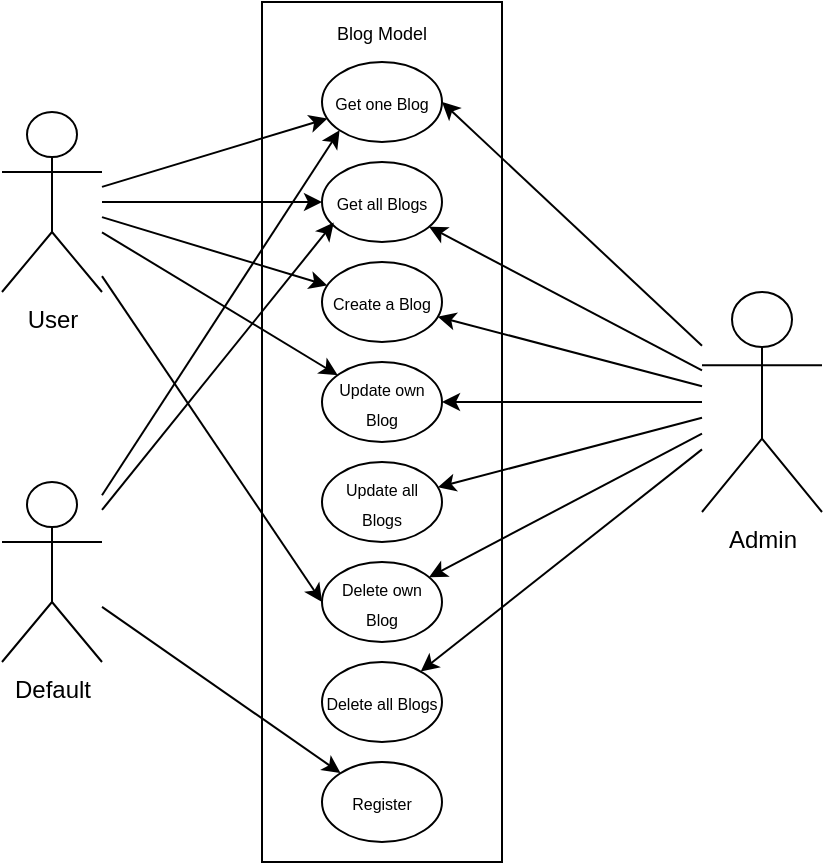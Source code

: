 <mxfile version="21.2.8" type="device">
  <diagram name="Seite-1" id="lnVqoHQT0EDnG5JcWjbf">
    <mxGraphModel dx="949" dy="558" grid="1" gridSize="10" guides="1" tooltips="1" connect="1" arrows="1" fold="1" page="1" pageScale="1" pageWidth="827" pageHeight="1169" math="0" shadow="0">
      <root>
        <mxCell id="0" />
        <mxCell id="1" parent="0" />
        <mxCell id="g4bbY_tCoJII2hfVG5o_-1" value="User" style="shape=umlActor;verticalLabelPosition=bottom;verticalAlign=top;html=1;outlineConnect=0;" parent="1" vertex="1">
          <mxGeometry x="280" y="445" width="50" height="90" as="geometry" />
        </mxCell>
        <mxCell id="g4bbY_tCoJII2hfVG5o_-2" value="Admin" style="shape=umlActor;verticalLabelPosition=bottom;verticalAlign=top;html=1;outlineConnect=0;" parent="1" vertex="1">
          <mxGeometry x="630" y="535" width="60" height="110" as="geometry" />
        </mxCell>
        <mxCell id="g4bbY_tCoJII2hfVG5o_-3" value="Default" style="shape=umlActor;verticalLabelPosition=bottom;verticalAlign=top;html=1;outlineConnect=0;" parent="1" vertex="1">
          <mxGeometry x="280" y="630" width="50" height="90" as="geometry" />
        </mxCell>
        <mxCell id="g4bbY_tCoJII2hfVG5o_-9" value="" style="rounded=0;whiteSpace=wrap;html=1;" parent="1" vertex="1">
          <mxGeometry x="410" y="390" width="120" height="430" as="geometry" />
        </mxCell>
        <mxCell id="g4bbY_tCoJII2hfVG5o_-10" value="&lt;font style=&quot;font-size: 9px;&quot;&gt;Blog Model&lt;/font&gt;" style="text;html=1;strokeColor=none;fillColor=none;align=center;verticalAlign=middle;whiteSpace=wrap;rounded=0;" parent="1" vertex="1">
          <mxGeometry x="435" y="390" width="70" height="30" as="geometry" />
        </mxCell>
        <mxCell id="g4bbY_tCoJII2hfVG5o_-12" value="&lt;font style=&quot;font-size: 8px;&quot;&gt;Get one Blog&lt;/font&gt;" style="ellipse;whiteSpace=wrap;html=1;" parent="1" vertex="1">
          <mxGeometry x="440" y="420" width="60" height="40" as="geometry" />
        </mxCell>
        <mxCell id="D_stbiY0OPx2m_ldvbbT-2" value="&lt;span style=&quot;font-size: 8px;&quot;&gt;Get all Blogs&lt;/span&gt;" style="ellipse;whiteSpace=wrap;html=1;" vertex="1" parent="1">
          <mxGeometry x="440" y="470" width="60" height="40" as="geometry" />
        </mxCell>
        <mxCell id="D_stbiY0OPx2m_ldvbbT-3" value="&lt;font style=&quot;font-size: 8px;&quot;&gt;Delete all Blogs&lt;/font&gt;" style="ellipse;whiteSpace=wrap;html=1;" vertex="1" parent="1">
          <mxGeometry x="440" y="720" width="60" height="40" as="geometry" />
        </mxCell>
        <mxCell id="D_stbiY0OPx2m_ldvbbT-5" value="&lt;font style=&quot;font-size: 8px;&quot;&gt;Update own Blog&lt;/font&gt;" style="ellipse;whiteSpace=wrap;html=1;" vertex="1" parent="1">
          <mxGeometry x="440" y="570" width="60" height="40" as="geometry" />
        </mxCell>
        <mxCell id="D_stbiY0OPx2m_ldvbbT-6" value="&lt;font style=&quot;font-size: 8px;&quot;&gt;Update all Blogs&lt;/font&gt;" style="ellipse;whiteSpace=wrap;html=1;" vertex="1" parent="1">
          <mxGeometry x="440" y="620" width="60" height="40" as="geometry" />
        </mxCell>
        <mxCell id="D_stbiY0OPx2m_ldvbbT-7" value="&lt;font style=&quot;font-size: 8px;&quot;&gt;Create a Blog&lt;/font&gt;" style="ellipse;whiteSpace=wrap;html=1;" vertex="1" parent="1">
          <mxGeometry x="440" y="520" width="60" height="40" as="geometry" />
        </mxCell>
        <mxCell id="D_stbiY0OPx2m_ldvbbT-9" value="&lt;font style=&quot;font-size: 8px;&quot;&gt;Delete own Blog&lt;/font&gt;" style="ellipse;whiteSpace=wrap;html=1;" vertex="1" parent="1">
          <mxGeometry x="440" y="670" width="60" height="40" as="geometry" />
        </mxCell>
        <mxCell id="D_stbiY0OPx2m_ldvbbT-12" value="&lt;font style=&quot;font-size: 8px;&quot;&gt;Register&lt;/font&gt;" style="ellipse;whiteSpace=wrap;html=1;" vertex="1" parent="1">
          <mxGeometry x="440" y="770" width="60" height="40" as="geometry" />
        </mxCell>
        <mxCell id="D_stbiY0OPx2m_ldvbbT-14" value="" style="endArrow=classic;html=1;rounded=0;entryX=0;entryY=1;entryDx=0;entryDy=0;" edge="1" parent="1" source="g4bbY_tCoJII2hfVG5o_-3" target="g4bbY_tCoJII2hfVG5o_-12">
          <mxGeometry width="50" height="50" relative="1" as="geometry">
            <mxPoint x="570" y="600" as="sourcePoint" />
            <mxPoint x="620" y="550" as="targetPoint" />
          </mxGeometry>
        </mxCell>
        <mxCell id="D_stbiY0OPx2m_ldvbbT-15" value="" style="endArrow=classic;html=1;rounded=0;entryX=0.098;entryY=0.757;entryDx=0;entryDy=0;entryPerimeter=0;" edge="1" parent="1" source="g4bbY_tCoJII2hfVG5o_-3" target="D_stbiY0OPx2m_ldvbbT-2">
          <mxGeometry width="50" height="50" relative="1" as="geometry">
            <mxPoint x="540" y="640" as="sourcePoint" />
            <mxPoint x="590" y="590" as="targetPoint" />
          </mxGeometry>
        </mxCell>
        <mxCell id="D_stbiY0OPx2m_ldvbbT-16" value="" style="endArrow=classic;html=1;rounded=0;" edge="1" parent="1" source="g4bbY_tCoJII2hfVG5o_-3" target="D_stbiY0OPx2m_ldvbbT-12">
          <mxGeometry width="50" height="50" relative="1" as="geometry">
            <mxPoint x="540" y="640" as="sourcePoint" />
            <mxPoint x="590" y="590" as="targetPoint" />
          </mxGeometry>
        </mxCell>
        <mxCell id="D_stbiY0OPx2m_ldvbbT-17" value="" style="endArrow=classic;html=1;rounded=0;" edge="1" parent="1" source="g4bbY_tCoJII2hfVG5o_-1" target="g4bbY_tCoJII2hfVG5o_-12">
          <mxGeometry width="50" height="50" relative="1" as="geometry">
            <mxPoint x="540" y="640" as="sourcePoint" />
            <mxPoint x="590" y="590" as="targetPoint" />
          </mxGeometry>
        </mxCell>
        <mxCell id="D_stbiY0OPx2m_ldvbbT-18" value="" style="endArrow=classic;html=1;rounded=0;" edge="1" parent="1" source="g4bbY_tCoJII2hfVG5o_-1" target="D_stbiY0OPx2m_ldvbbT-2">
          <mxGeometry width="50" height="50" relative="1" as="geometry">
            <mxPoint x="540" y="640" as="sourcePoint" />
            <mxPoint x="590" y="590" as="targetPoint" />
          </mxGeometry>
        </mxCell>
        <mxCell id="D_stbiY0OPx2m_ldvbbT-19" value="" style="endArrow=classic;html=1;rounded=0;" edge="1" parent="1" source="g4bbY_tCoJII2hfVG5o_-1" target="D_stbiY0OPx2m_ldvbbT-7">
          <mxGeometry width="50" height="50" relative="1" as="geometry">
            <mxPoint x="540" y="640" as="sourcePoint" />
            <mxPoint x="590" y="590" as="targetPoint" />
          </mxGeometry>
        </mxCell>
        <mxCell id="D_stbiY0OPx2m_ldvbbT-20" value="" style="endArrow=classic;html=1;rounded=0;" edge="1" parent="1" source="g4bbY_tCoJII2hfVG5o_-1" target="D_stbiY0OPx2m_ldvbbT-5">
          <mxGeometry width="50" height="50" relative="1" as="geometry">
            <mxPoint x="540" y="640" as="sourcePoint" />
            <mxPoint x="590" y="590" as="targetPoint" />
          </mxGeometry>
        </mxCell>
        <mxCell id="D_stbiY0OPx2m_ldvbbT-21" value="" style="endArrow=classic;html=1;rounded=0;entryX=0;entryY=0.5;entryDx=0;entryDy=0;" edge="1" parent="1" source="g4bbY_tCoJII2hfVG5o_-1" target="D_stbiY0OPx2m_ldvbbT-9">
          <mxGeometry width="50" height="50" relative="1" as="geometry">
            <mxPoint x="540" y="640" as="sourcePoint" />
            <mxPoint x="590" y="590" as="targetPoint" />
          </mxGeometry>
        </mxCell>
        <mxCell id="D_stbiY0OPx2m_ldvbbT-22" value="" style="endArrow=classic;html=1;rounded=0;entryX=1;entryY=0.5;entryDx=0;entryDy=0;" edge="1" parent="1" source="g4bbY_tCoJII2hfVG5o_-2" target="g4bbY_tCoJII2hfVG5o_-12">
          <mxGeometry width="50" height="50" relative="1" as="geometry">
            <mxPoint x="540" y="640" as="sourcePoint" />
            <mxPoint x="590" y="590" as="targetPoint" />
          </mxGeometry>
        </mxCell>
        <mxCell id="D_stbiY0OPx2m_ldvbbT-23" value="" style="endArrow=classic;html=1;rounded=0;" edge="1" parent="1" source="g4bbY_tCoJII2hfVG5o_-2" target="D_stbiY0OPx2m_ldvbbT-2">
          <mxGeometry width="50" height="50" relative="1" as="geometry">
            <mxPoint x="540" y="640" as="sourcePoint" />
            <mxPoint x="590" y="590" as="targetPoint" />
          </mxGeometry>
        </mxCell>
        <mxCell id="D_stbiY0OPx2m_ldvbbT-24" value="" style="endArrow=classic;html=1;rounded=0;" edge="1" parent="1" source="g4bbY_tCoJII2hfVG5o_-2" target="D_stbiY0OPx2m_ldvbbT-6">
          <mxGeometry width="50" height="50" relative="1" as="geometry">
            <mxPoint x="540" y="640" as="sourcePoint" />
            <mxPoint x="590" y="590" as="targetPoint" />
          </mxGeometry>
        </mxCell>
        <mxCell id="D_stbiY0OPx2m_ldvbbT-25" value="" style="endArrow=classic;html=1;rounded=0;" edge="1" parent="1" source="g4bbY_tCoJII2hfVG5o_-2" target="D_stbiY0OPx2m_ldvbbT-3">
          <mxGeometry width="50" height="50" relative="1" as="geometry">
            <mxPoint x="540" y="640" as="sourcePoint" />
            <mxPoint x="590" y="590" as="targetPoint" />
          </mxGeometry>
        </mxCell>
        <mxCell id="D_stbiY0OPx2m_ldvbbT-26" value="" style="endArrow=classic;html=1;rounded=0;" edge="1" parent="1" source="g4bbY_tCoJII2hfVG5o_-2" target="D_stbiY0OPx2m_ldvbbT-7">
          <mxGeometry width="50" height="50" relative="1" as="geometry">
            <mxPoint x="540" y="640" as="sourcePoint" />
            <mxPoint x="590" y="590" as="targetPoint" />
          </mxGeometry>
        </mxCell>
        <mxCell id="D_stbiY0OPx2m_ldvbbT-27" value="" style="endArrow=classic;html=1;rounded=0;" edge="1" parent="1" source="g4bbY_tCoJII2hfVG5o_-2" target="D_stbiY0OPx2m_ldvbbT-5">
          <mxGeometry width="50" height="50" relative="1" as="geometry">
            <mxPoint x="540" y="640" as="sourcePoint" />
            <mxPoint x="590" y="590" as="targetPoint" />
          </mxGeometry>
        </mxCell>
        <mxCell id="D_stbiY0OPx2m_ldvbbT-28" value="" style="endArrow=classic;html=1;rounded=0;" edge="1" parent="1" source="g4bbY_tCoJII2hfVG5o_-2" target="D_stbiY0OPx2m_ldvbbT-9">
          <mxGeometry width="50" height="50" relative="1" as="geometry">
            <mxPoint x="540" y="640" as="sourcePoint" />
            <mxPoint x="590" y="590" as="targetPoint" />
          </mxGeometry>
        </mxCell>
      </root>
    </mxGraphModel>
  </diagram>
</mxfile>
